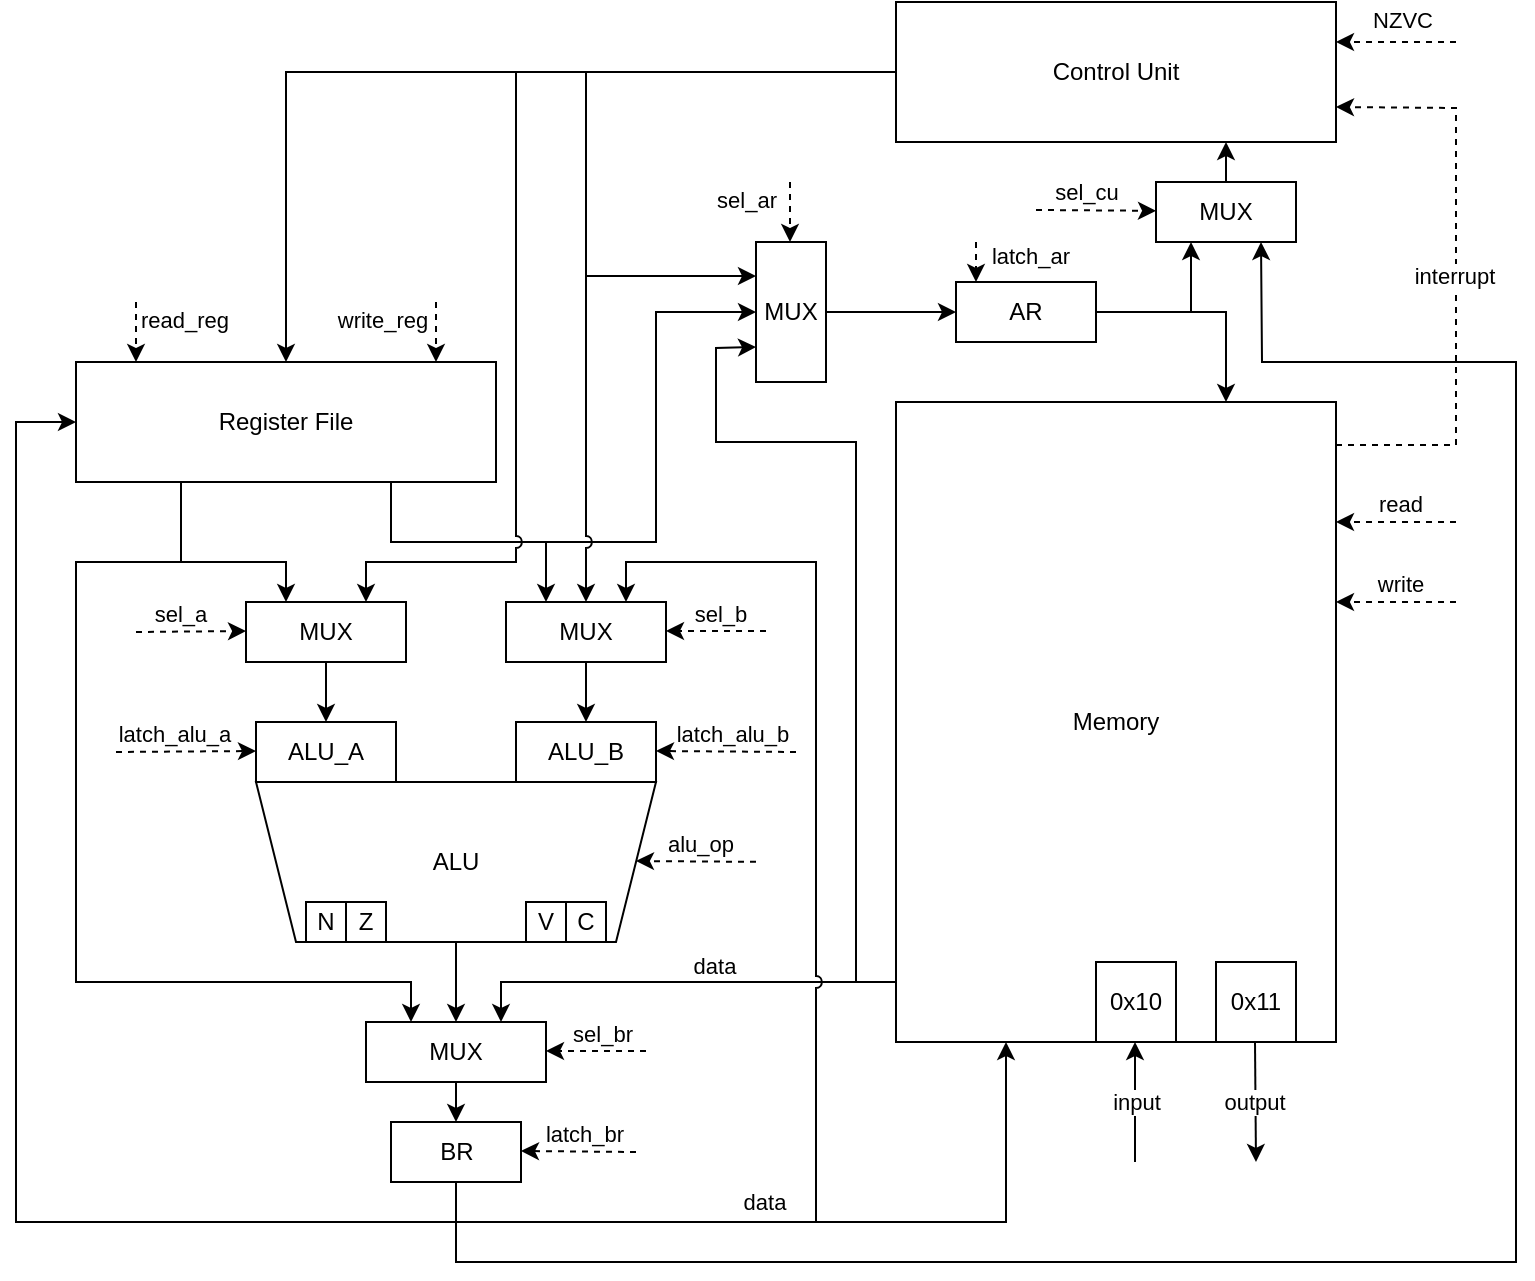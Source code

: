 <mxfile version="27.1.1">
  <diagram name="Page-1" id="099fd60b-425b-db50-ffb0-6b813814b670">
    <mxGraphModel dx="1042" dy="1642" grid="1" gridSize="10" guides="1" tooltips="1" connect="1" arrows="1" fold="1" page="1" pageScale="1" pageWidth="850" pageHeight="1100" background="none" math="0" shadow="0">
      <root>
        <mxCell id="0" />
        <mxCell id="1" parent="0" />
        <mxCell id="rqdni48BAkIkgVTTU-US-25" style="edgeStyle=orthogonalEdgeStyle;rounded=0;orthogonalLoop=1;jettySize=auto;html=1;exitX=0;exitY=0.5;exitDx=0;exitDy=0;" parent="1" source="riJFMd-E-siuRD8wx49H-23" target="riJFMd-E-siuRD8wx49H-57" edge="1">
          <mxGeometry relative="1" as="geometry" />
        </mxCell>
        <mxCell id="riJFMd-E-siuRD8wx49H-23" value="Control Unit" style="rounded=0;whiteSpace=wrap;html=1;" parent="1" vertex="1">
          <mxGeometry x="490" y="-20" width="220" height="70" as="geometry" />
        </mxCell>
        <mxCell id="rqdni48BAkIkgVTTU-US-13" style="edgeStyle=orthogonalEdgeStyle;rounded=0;orthogonalLoop=1;jettySize=auto;html=1;exitX=0.5;exitY=0;exitDx=0;exitDy=0;entryX=0.5;entryY=0;entryDx=0;entryDy=0;" parent="1" source="riJFMd-E-siuRD8wx49H-2" target="riJFMd-E-siuRD8wx49H-24" edge="1">
          <mxGeometry relative="1" as="geometry" />
        </mxCell>
        <mxCell id="riJFMd-E-siuRD8wx49H-2" value="ALU" style="shape=trapezoid;perimeter=trapezoidPerimeter;whiteSpace=wrap;html=1;fixedSize=1;direction=west;rotation=0;" parent="1" vertex="1">
          <mxGeometry x="170" y="370" width="200" height="80" as="geometry" />
        </mxCell>
        <mxCell id="riJFMd-E-siuRD8wx49H-3" value="ALU_B" style="rounded=0;whiteSpace=wrap;html=1;" parent="1" vertex="1">
          <mxGeometry x="300" y="340" width="70" height="30" as="geometry" />
        </mxCell>
        <mxCell id="riJFMd-E-siuRD8wx49H-4" value="ALU_A" style="rounded=0;whiteSpace=wrap;html=1;" parent="1" vertex="1">
          <mxGeometry x="170" y="340" width="70" height="30" as="geometry" />
        </mxCell>
        <mxCell id="rqdni48BAkIkgVTTU-US-14" style="edgeStyle=orthogonalEdgeStyle;rounded=0;orthogonalLoop=1;jettySize=auto;html=1;exitX=0.5;exitY=1;exitDx=0;exitDy=0;entryX=0.5;entryY=0;entryDx=0;entryDy=0;" parent="1" source="riJFMd-E-siuRD8wx49H-24" target="riJFMd-E-siuRD8wx49H-47" edge="1">
          <mxGeometry relative="1" as="geometry" />
        </mxCell>
        <mxCell id="riJFMd-E-siuRD8wx49H-24" value="MUX" style="rounded=0;whiteSpace=wrap;html=1;" parent="1" vertex="1">
          <mxGeometry x="225" y="490" width="90" height="30" as="geometry" />
        </mxCell>
        <mxCell id="rqdni48BAkIkgVTTU-US-12" style="edgeStyle=orthogonalEdgeStyle;rounded=0;orthogonalLoop=1;jettySize=auto;html=1;exitX=0;exitY=0.75;exitDx=0;exitDy=0;entryX=0.75;entryY=0;entryDx=0;entryDy=0;" parent="1" source="riJFMd-E-siuRD8wx49H-31" target="riJFMd-E-siuRD8wx49H-24" edge="1">
          <mxGeometry relative="1" as="geometry">
            <Array as="points">
              <mxPoint x="490" y="470" />
              <mxPoint x="293" y="470" />
            </Array>
          </mxGeometry>
        </mxCell>
        <mxCell id="riJFMd-E-siuRD8wx49H-31" value="Memory" style="rounded=0;whiteSpace=wrap;html=1;" parent="1" vertex="1">
          <mxGeometry x="490" y="180" width="220" height="320" as="geometry" />
        </mxCell>
        <mxCell id="rqdni48BAkIkgVTTU-US-2" style="edgeStyle=orthogonalEdgeStyle;rounded=0;orthogonalLoop=1;jettySize=auto;html=1;exitX=1;exitY=0.5;exitDx=0;exitDy=0;entryX=0.75;entryY=0;entryDx=0;entryDy=0;" parent="1" source="riJFMd-E-siuRD8wx49H-37" target="riJFMd-E-siuRD8wx49H-31" edge="1">
          <mxGeometry relative="1" as="geometry" />
        </mxCell>
        <mxCell id="ua7R3Qg5QjwvmVrSt5He-10" style="edgeStyle=orthogonalEdgeStyle;rounded=0;orthogonalLoop=1;jettySize=auto;html=1;exitX=1;exitY=0.5;exitDx=0;exitDy=0;entryX=0.25;entryY=1;entryDx=0;entryDy=0;" parent="1" source="riJFMd-E-siuRD8wx49H-37" target="ua7R3Qg5QjwvmVrSt5He-6" edge="1">
          <mxGeometry relative="1" as="geometry" />
        </mxCell>
        <mxCell id="riJFMd-E-siuRD8wx49H-37" value="AR" style="rounded=0;whiteSpace=wrap;html=1;" parent="1" vertex="1">
          <mxGeometry x="520" y="120" width="70" height="30" as="geometry" />
        </mxCell>
        <mxCell id="riJFMd-E-siuRD8wx49H-46" style="edgeStyle=orthogonalEdgeStyle;rounded=0;orthogonalLoop=1;jettySize=auto;html=1;exitX=0.5;exitY=1;exitDx=0;exitDy=0;entryX=0.5;entryY=0;entryDx=0;entryDy=0;" parent="1" source="riJFMd-E-siuRD8wx49H-41" target="riJFMd-E-siuRD8wx49H-3" edge="1">
          <mxGeometry relative="1" as="geometry">
            <Array as="points">
              <mxPoint x="335" y="280" />
            </Array>
          </mxGeometry>
        </mxCell>
        <mxCell id="riJFMd-E-siuRD8wx49H-41" value="MUX" style="rounded=0;whiteSpace=wrap;html=1;" parent="1" vertex="1">
          <mxGeometry x="295" y="280" width="80" height="30" as="geometry" />
        </mxCell>
        <mxCell id="rqdni48BAkIkgVTTU-US-23" style="edgeStyle=orthogonalEdgeStyle;rounded=0;orthogonalLoop=1;jettySize=auto;html=1;exitX=0.5;exitY=1;exitDx=0;exitDy=0;entryX=0;entryY=0.5;entryDx=0;entryDy=0;" parent="1" source="riJFMd-E-siuRD8wx49H-47" target="riJFMd-E-siuRD8wx49H-57" edge="1">
          <mxGeometry relative="1" as="geometry">
            <Array as="points">
              <mxPoint x="270" y="590" />
              <mxPoint x="50" y="590" />
              <mxPoint x="50" y="190" />
            </Array>
          </mxGeometry>
        </mxCell>
        <mxCell id="rqdni48BAkIkgVTTU-US-24" style="edgeStyle=orthogonalEdgeStyle;rounded=0;orthogonalLoop=1;jettySize=auto;html=1;exitX=0.5;exitY=1;exitDx=0;exitDy=0;entryX=0.25;entryY=1;entryDx=0;entryDy=0;" parent="1" source="riJFMd-E-siuRD8wx49H-47" target="riJFMd-E-siuRD8wx49H-31" edge="1">
          <mxGeometry relative="1" as="geometry" />
        </mxCell>
        <mxCell id="riJFMd-E-siuRD8wx49H-47" value="BR" style="rounded=0;whiteSpace=wrap;html=1;" parent="1" vertex="1">
          <mxGeometry x="237.5" y="540" width="65" height="30" as="geometry" />
        </mxCell>
        <mxCell id="QVSUZhxjnj2yHQhHwwUk-3" style="edgeStyle=orthogonalEdgeStyle;rounded=0;orthogonalLoop=1;jettySize=auto;html=1;exitX=0.5;exitY=1;exitDx=0;exitDy=0;entryX=0.75;entryY=0;entryDx=0;entryDy=0;jumpStyle=arc;" parent="1" source="riJFMd-E-siuRD8wx49H-47" target="riJFMd-E-siuRD8wx49H-41" edge="1">
          <mxGeometry relative="1" as="geometry">
            <Array as="points">
              <mxPoint x="270" y="590" />
              <mxPoint x="450" y="590" />
              <mxPoint x="450" y="260" />
              <mxPoint x="355" y="260" />
            </Array>
          </mxGeometry>
        </mxCell>
        <mxCell id="rqdni48BAkIkgVTTU-US-8" style="edgeStyle=orthogonalEdgeStyle;rounded=0;orthogonalLoop=1;jettySize=auto;html=1;exitX=0.75;exitY=1;exitDx=0;exitDy=0;entryX=0.25;entryY=0;entryDx=0;entryDy=0;" parent="1" source="riJFMd-E-siuRD8wx49H-57" target="riJFMd-E-siuRD8wx49H-41" edge="1">
          <mxGeometry relative="1" as="geometry" />
        </mxCell>
        <mxCell id="rqdni48BAkIkgVTTU-US-15" style="edgeStyle=orthogonalEdgeStyle;rounded=0;orthogonalLoop=1;jettySize=auto;html=1;exitX=0.25;exitY=1;exitDx=0;exitDy=0;entryX=0.25;entryY=0;entryDx=0;entryDy=0;jumpSize=6;" parent="1" source="riJFMd-E-siuRD8wx49H-57" target="riJFMd-E-siuRD8wx49H-24" edge="1">
          <mxGeometry relative="1" as="geometry">
            <Array as="points">
              <mxPoint x="132" y="260" />
              <mxPoint x="80" y="260" />
              <mxPoint x="80" y="470" />
              <mxPoint x="248" y="470" />
            </Array>
          </mxGeometry>
        </mxCell>
        <mxCell id="zS4TKSHjCkxRC6CheRrW-1" style="edgeStyle=orthogonalEdgeStyle;rounded=0;orthogonalLoop=1;jettySize=auto;html=1;exitX=0.75;exitY=1;exitDx=0;exitDy=0;entryX=0;entryY=0.5;entryDx=0;entryDy=0;" parent="1" source="riJFMd-E-siuRD8wx49H-57" target="riJFMd-E-siuRD8wx49H-66" edge="1">
          <mxGeometry relative="1" as="geometry">
            <Array as="points">
              <mxPoint x="238" y="250" />
              <mxPoint x="370" y="250" />
              <mxPoint x="370" y="135" />
            </Array>
          </mxGeometry>
        </mxCell>
        <mxCell id="ua7R3Qg5QjwvmVrSt5He-2" style="edgeStyle=orthogonalEdgeStyle;rounded=0;orthogonalLoop=1;jettySize=auto;html=1;exitX=0.25;exitY=1;exitDx=0;exitDy=0;entryX=0.25;entryY=0;entryDx=0;entryDy=0;" parent="1" source="riJFMd-E-siuRD8wx49H-57" target="ua7R3Qg5QjwvmVrSt5He-1" edge="1">
          <mxGeometry relative="1" as="geometry">
            <Array as="points">
              <mxPoint x="132" y="260" />
              <mxPoint x="185" y="260" />
            </Array>
          </mxGeometry>
        </mxCell>
        <mxCell id="riJFMd-E-siuRD8wx49H-57" value="Register File" style="rounded=0;whiteSpace=wrap;html=1;" parent="1" vertex="1">
          <mxGeometry x="80" y="160" width="210" height="60" as="geometry" />
        </mxCell>
        <mxCell id="riJFMd-E-siuRD8wx49H-67" style="edgeStyle=orthogonalEdgeStyle;rounded=0;orthogonalLoop=1;jettySize=auto;html=1;exitX=1;exitY=0.5;exitDx=0;exitDy=0;entryX=0;entryY=0.5;entryDx=0;entryDy=0;" parent="1" source="riJFMd-E-siuRD8wx49H-66" target="riJFMd-E-siuRD8wx49H-37" edge="1">
          <mxGeometry relative="1" as="geometry" />
        </mxCell>
        <mxCell id="riJFMd-E-siuRD8wx49H-66" value="MUX" style="rounded=0;whiteSpace=wrap;html=1;" parent="1" vertex="1">
          <mxGeometry x="420" y="100" width="35" height="70" as="geometry" />
        </mxCell>
        <mxCell id="riJFMd-E-siuRD8wx49H-118" value="" style="endArrow=classic;html=1;rounded=0;dashed=1;endFill=1;" parent="1" edge="1">
          <mxGeometry width="50" height="50" relative="1" as="geometry">
            <mxPoint x="770" y="240" as="sourcePoint" />
            <mxPoint x="710" y="240" as="targetPoint" />
          </mxGeometry>
        </mxCell>
        <mxCell id="riJFMd-E-siuRD8wx49H-119" value="&amp;nbsp;read&amp;nbsp; " style="edgeLabel;html=1;align=center;verticalAlign=middle;resizable=0;points=[];" parent="riJFMd-E-siuRD8wx49H-118" vertex="1" connectable="0">
          <mxGeometry x="-0.056" y="-1" relative="1" as="geometry">
            <mxPoint y="-8" as="offset" />
          </mxGeometry>
        </mxCell>
        <mxCell id="riJFMd-E-siuRD8wx49H-120" value="" style="endArrow=classic;html=1;rounded=0;dashed=1;" parent="1" edge="1">
          <mxGeometry width="50" height="50" relative="1" as="geometry">
            <mxPoint x="770" y="280" as="sourcePoint" />
            <mxPoint x="710" y="280" as="targetPoint" />
          </mxGeometry>
        </mxCell>
        <mxCell id="riJFMd-E-siuRD8wx49H-121" value="write" style="edgeLabel;html=1;align=center;verticalAlign=middle;resizable=0;points=[];" parent="riJFMd-E-siuRD8wx49H-120" vertex="1" connectable="0">
          <mxGeometry x="-0.056" y="-1" relative="1" as="geometry">
            <mxPoint y="-8" as="offset" />
          </mxGeometry>
        </mxCell>
        <mxCell id="riJFMd-E-siuRD8wx49H-138" value="" style="endArrow=classic;html=1;rounded=0;dashed=1;" parent="1" edge="1">
          <mxGeometry width="50" height="50" relative="1" as="geometry">
            <mxPoint x="425" y="294.5" as="sourcePoint" />
            <mxPoint x="375" y="294.5" as="targetPoint" />
          </mxGeometry>
        </mxCell>
        <mxCell id="riJFMd-E-siuRD8wx49H-139" value="sel_b" style="edgeLabel;html=1;align=center;verticalAlign=middle;resizable=0;points=[];" parent="riJFMd-E-siuRD8wx49H-138" vertex="1" connectable="0">
          <mxGeometry x="-0.056" y="-1" relative="1" as="geometry">
            <mxPoint y="-8" as="offset" />
          </mxGeometry>
        </mxCell>
        <mxCell id="riJFMd-E-siuRD8wx49H-147" value="N" style="rounded=0;whiteSpace=wrap;html=1;" parent="1" vertex="1">
          <mxGeometry x="195" y="430" width="20" height="20" as="geometry" />
        </mxCell>
        <mxCell id="riJFMd-E-siuRD8wx49H-148" value="Z" style="rounded=0;whiteSpace=wrap;html=1;" parent="1" vertex="1">
          <mxGeometry x="215" y="430" width="20" height="20" as="geometry" />
        </mxCell>
        <mxCell id="riJFMd-E-siuRD8wx49H-150" value="V" style="rounded=0;whiteSpace=wrap;html=1;" parent="1" vertex="1">
          <mxGeometry x="305" y="430" width="20" height="20" as="geometry" />
        </mxCell>
        <mxCell id="riJFMd-E-siuRD8wx49H-151" value="C" style="rounded=0;whiteSpace=wrap;html=1;" parent="1" vertex="1">
          <mxGeometry x="325" y="430" width="20" height="20" as="geometry" />
        </mxCell>
        <mxCell id="riJFMd-E-siuRD8wx49H-156" value="" style="endArrow=classic;html=1;rounded=0;dashed=1;" parent="1" edge="1">
          <mxGeometry width="50" height="50" relative="1" as="geometry">
            <mxPoint x="420" y="409.92" as="sourcePoint" />
            <mxPoint x="360" y="409.5" as="targetPoint" />
          </mxGeometry>
        </mxCell>
        <mxCell id="riJFMd-E-siuRD8wx49H-157" value="alu_op" style="edgeLabel;html=1;align=center;verticalAlign=middle;resizable=0;points=[];" parent="riJFMd-E-siuRD8wx49H-156" vertex="1" connectable="0">
          <mxGeometry x="-0.056" y="-1" relative="1" as="geometry">
            <mxPoint y="-8" as="offset" />
          </mxGeometry>
        </mxCell>
        <mxCell id="EaKisJZvBfBLLmFNlHl6-3" value="" style="endArrow=classic;html=1;rounded=0;dashed=1;entryX=0.25;entryY=1;entryDx=0;entryDy=0;" parent="1" edge="1">
          <mxGeometry width="50" height="50" relative="1" as="geometry">
            <mxPoint x="770" as="sourcePoint" />
            <mxPoint x="710" y="-1.137e-13" as="targetPoint" />
          </mxGeometry>
        </mxCell>
        <mxCell id="EaKisJZvBfBLLmFNlHl6-4" value="NZVC" style="edgeLabel;html=1;align=center;verticalAlign=middle;resizable=0;points=[];" parent="EaKisJZvBfBLLmFNlHl6-3" vertex="1" connectable="0">
          <mxGeometry x="-0.056" y="-3" relative="1" as="geometry">
            <mxPoint x="1" y="-8" as="offset" />
          </mxGeometry>
        </mxCell>
        <mxCell id="EaKisJZvBfBLLmFNlHl6-6" value="" style="endArrow=classic;html=1;rounded=0;dashed=1;entryX=1;entryY=0.75;entryDx=0;entryDy=0;" parent="1" target="riJFMd-E-siuRD8wx49H-23" edge="1">
          <mxGeometry width="50" height="50" relative="1" as="geometry">
            <mxPoint x="710" y="201.5" as="sourcePoint" />
            <mxPoint x="710" y="68.5" as="targetPoint" />
            <Array as="points">
              <mxPoint x="770" y="201.5" />
              <mxPoint x="770" y="138.5" />
              <mxPoint x="770" y="33" />
            </Array>
          </mxGeometry>
        </mxCell>
        <mxCell id="rqdni48BAkIkgVTTU-US-32" value="interrupt" style="edgeLabel;html=1;align=center;verticalAlign=middle;resizable=0;points=[];" parent="EaKisJZvBfBLLmFNlHl6-6" vertex="1" connectable="0">
          <mxGeometry x="-0.024" y="1" relative="1" as="geometry">
            <mxPoint y="-4" as="offset" />
          </mxGeometry>
        </mxCell>
        <mxCell id="rqdni48BAkIkgVTTU-US-27" value="0x11" style="rounded=0;whiteSpace=wrap;html=1;" parent="1" vertex="1">
          <mxGeometry x="650" y="460" width="40" height="40" as="geometry" />
        </mxCell>
        <mxCell id="rqdni48BAkIkgVTTU-US-28" value="0x10" style="rounded=0;whiteSpace=wrap;html=1;" parent="1" vertex="1">
          <mxGeometry x="590" y="460" width="40" height="40" as="geometry" />
        </mxCell>
        <mxCell id="rqdni48BAkIkgVTTU-US-29" value="" style="endArrow=classic;html=1;rounded=0;" parent="1" edge="1">
          <mxGeometry width="50" height="50" relative="1" as="geometry">
            <mxPoint x="609.5" y="560" as="sourcePoint" />
            <mxPoint x="609.5" y="500" as="targetPoint" />
          </mxGeometry>
        </mxCell>
        <mxCell id="rqdni48BAkIkgVTTU-US-35" value="input" style="edgeLabel;html=1;align=center;verticalAlign=middle;resizable=0;points=[];" parent="rqdni48BAkIkgVTTU-US-29" vertex="1" connectable="0">
          <mxGeometry x="-0.067" y="2" relative="1" as="geometry">
            <mxPoint x="2" y="-2" as="offset" />
          </mxGeometry>
        </mxCell>
        <mxCell id="rqdni48BAkIkgVTTU-US-30" value="" style="endArrow=classic;html=1;rounded=0;" parent="1" edge="1">
          <mxGeometry width="50" height="50" relative="1" as="geometry">
            <mxPoint x="669.5" y="500" as="sourcePoint" />
            <mxPoint x="670" y="560" as="targetPoint" />
          </mxGeometry>
        </mxCell>
        <mxCell id="rqdni48BAkIkgVTTU-US-36" value="output" style="edgeLabel;html=1;align=center;verticalAlign=middle;resizable=0;points=[];" parent="rqdni48BAkIkgVTTU-US-30" vertex="1" connectable="0">
          <mxGeometry x="-0.034" y="-3" relative="1" as="geometry">
            <mxPoint x="2" y="1" as="offset" />
          </mxGeometry>
        </mxCell>
        <mxCell id="rqdni48BAkIkgVTTU-US-37" value="" style="endArrow=classic;html=1;rounded=0;dashed=1;" parent="1" edge="1">
          <mxGeometry width="50" height="50" relative="1" as="geometry">
            <mxPoint x="530" y="100" as="sourcePoint" />
            <mxPoint x="530" y="120" as="targetPoint" />
          </mxGeometry>
        </mxCell>
        <mxCell id="rqdni48BAkIkgVTTU-US-38" value="latch_ar" style="edgeLabel;html=1;align=center;verticalAlign=middle;resizable=0;points=[];" parent="rqdni48BAkIkgVTTU-US-37" vertex="1" connectable="0">
          <mxGeometry x="-0.056" y="-4" relative="1" as="geometry">
            <mxPoint x="31" y="-3" as="offset" />
          </mxGeometry>
        </mxCell>
        <mxCell id="rqdni48BAkIkgVTTU-US-42" value="" style="endArrow=classic;html=1;rounded=0;dashed=1;" parent="1" edge="1">
          <mxGeometry width="50" height="50" relative="1" as="geometry">
            <mxPoint x="437" y="70" as="sourcePoint" />
            <mxPoint x="437" y="100" as="targetPoint" />
          </mxGeometry>
        </mxCell>
        <mxCell id="rqdni48BAkIkgVTTU-US-43" value="sel_ar" style="edgeLabel;html=1;align=center;verticalAlign=middle;resizable=0;points=[];" parent="rqdni48BAkIkgVTTU-US-42" vertex="1" connectable="0">
          <mxGeometry x="-0.056" y="-4" relative="1" as="geometry">
            <mxPoint x="-18" y="-5" as="offset" />
          </mxGeometry>
        </mxCell>
        <mxCell id="rqdni48BAkIkgVTTU-US-44" value="" style="endArrow=classic;html=1;rounded=0;dashed=1;" parent="1" edge="1">
          <mxGeometry width="50" height="50" relative="1" as="geometry">
            <mxPoint x="365" y="504.5" as="sourcePoint" />
            <mxPoint x="315" y="504.5" as="targetPoint" />
          </mxGeometry>
        </mxCell>
        <mxCell id="rqdni48BAkIkgVTTU-US-45" value="sel_br" style="edgeLabel;html=1;align=center;verticalAlign=middle;resizable=0;points=[];" parent="rqdni48BAkIkgVTTU-US-44" vertex="1" connectable="0">
          <mxGeometry x="-0.056" y="-1" relative="1" as="geometry">
            <mxPoint x="1" y="-8" as="offset" />
          </mxGeometry>
        </mxCell>
        <mxCell id="rqdni48BAkIkgVTTU-US-46" value="" style="endArrow=classic;html=1;rounded=0;dashed=1;" parent="1" edge="1">
          <mxGeometry width="50" height="50" relative="1" as="geometry">
            <mxPoint x="360" y="555" as="sourcePoint" />
            <mxPoint x="302.5" y="554.5" as="targetPoint" />
          </mxGeometry>
        </mxCell>
        <mxCell id="rqdni48BAkIkgVTTU-US-47" value="latch_br" style="edgeLabel;html=1;align=center;verticalAlign=middle;resizable=0;points=[];" parent="rqdni48BAkIkgVTTU-US-46" vertex="1" connectable="0">
          <mxGeometry x="-0.056" y="-1" relative="1" as="geometry">
            <mxPoint x="1" y="-8" as="offset" />
          </mxGeometry>
        </mxCell>
        <mxCell id="rqdni48BAkIkgVTTU-US-49" value="" style="endArrow=classic;html=1;rounded=0;dashed=1;" parent="1" edge="1">
          <mxGeometry width="50" height="50" relative="1" as="geometry">
            <mxPoint x="440" y="355" as="sourcePoint" />
            <mxPoint x="370" y="354.5" as="targetPoint" />
          </mxGeometry>
        </mxCell>
        <mxCell id="rqdni48BAkIkgVTTU-US-50" value="latch_alu_b" style="edgeLabel;html=1;align=center;verticalAlign=middle;resizable=0;points=[];" parent="rqdni48BAkIkgVTTU-US-49" vertex="1" connectable="0">
          <mxGeometry x="-0.056" y="-1" relative="1" as="geometry">
            <mxPoint x="1" y="-8" as="offset" />
          </mxGeometry>
        </mxCell>
        <mxCell id="rqdni48BAkIkgVTTU-US-51" value="" style="endArrow=classic;html=1;rounded=0;dashed=1;" parent="1" edge="1">
          <mxGeometry width="50" height="50" relative="1" as="geometry">
            <mxPoint x="100" y="355" as="sourcePoint" />
            <mxPoint x="170" y="354.5" as="targetPoint" />
          </mxGeometry>
        </mxCell>
        <mxCell id="rqdni48BAkIkgVTTU-US-52" value="latch_alu_a" style="edgeLabel;html=1;align=center;verticalAlign=middle;resizable=0;points=[];" parent="rqdni48BAkIkgVTTU-US-51" vertex="1" connectable="0">
          <mxGeometry x="-0.056" y="-1" relative="1" as="geometry">
            <mxPoint x="-4" y="-10" as="offset" />
          </mxGeometry>
        </mxCell>
        <mxCell id="rqdni48BAkIkgVTTU-US-54" value="data" style="edgeLabel;html=1;align=center;verticalAlign=middle;resizable=0;points=[];" parent="1" vertex="1" connectable="0">
          <mxGeometry x="410" y="580" as="geometry">
            <mxPoint x="14" as="offset" />
          </mxGeometry>
        </mxCell>
        <mxCell id="rqdni48BAkIkgVTTU-US-55" value="data" style="edgeLabel;html=1;align=center;verticalAlign=middle;resizable=0;points=[];" parent="1" vertex="1" connectable="0">
          <mxGeometry x="385" y="462" as="geometry">
            <mxPoint x="14" as="offset" />
          </mxGeometry>
        </mxCell>
        <mxCell id="rqdni48BAkIkgVTTU-US-57" value="" style="endArrow=classic;html=1;rounded=0;dashed=1;" parent="1" edge="1">
          <mxGeometry width="50" height="50" relative="1" as="geometry">
            <mxPoint x="110" y="130" as="sourcePoint" />
            <mxPoint x="110" y="160" as="targetPoint" />
          </mxGeometry>
        </mxCell>
        <mxCell id="rqdni48BAkIkgVTTU-US-58" value="read_reg" style="edgeLabel;html=1;align=center;verticalAlign=middle;resizable=0;points=[];" parent="rqdni48BAkIkgVTTU-US-57" vertex="1" connectable="0">
          <mxGeometry x="-0.056" y="-4" relative="1" as="geometry">
            <mxPoint x="28" y="-5" as="offset" />
          </mxGeometry>
        </mxCell>
        <mxCell id="rqdni48BAkIkgVTTU-US-59" value="" style="endArrow=classic;html=1;rounded=0;dashed=1;" parent="1" edge="1">
          <mxGeometry width="50" height="50" relative="1" as="geometry">
            <mxPoint x="260" y="130" as="sourcePoint" />
            <mxPoint x="260" y="160" as="targetPoint" />
          </mxGeometry>
        </mxCell>
        <mxCell id="rqdni48BAkIkgVTTU-US-60" value="write_reg" style="edgeLabel;html=1;align=center;verticalAlign=middle;resizable=0;points=[];" parent="rqdni48BAkIkgVTTU-US-59" vertex="1" connectable="0">
          <mxGeometry x="-0.056" y="-4" relative="1" as="geometry">
            <mxPoint x="-23" y="-5" as="offset" />
          </mxGeometry>
        </mxCell>
        <mxCell id="zS4TKSHjCkxRC6CheRrW-2" value="" style="endArrow=classic;html=1;rounded=0;entryX=0;entryY=0.75;entryDx=0;entryDy=0;" parent="1" target="riJFMd-E-siuRD8wx49H-66" edge="1">
          <mxGeometry width="50" height="50" relative="1" as="geometry">
            <mxPoint x="480" y="470" as="sourcePoint" />
            <mxPoint x="400" y="160" as="targetPoint" />
            <Array as="points">
              <mxPoint x="470" y="470" />
              <mxPoint x="470" y="200" />
              <mxPoint x="400" y="200" />
              <mxPoint x="400" y="153" />
            </Array>
          </mxGeometry>
        </mxCell>
        <mxCell id="QVSUZhxjnj2yHQhHwwUk-1" style="edgeStyle=orthogonalEdgeStyle;rounded=0;orthogonalLoop=1;jettySize=auto;html=1;exitX=0;exitY=0.5;exitDx=0;exitDy=0;entryX=0.5;entryY=0;entryDx=0;entryDy=0;jumpStyle=arc;" parent="1" source="riJFMd-E-siuRD8wx49H-23" target="riJFMd-E-siuRD8wx49H-41" edge="1">
          <mxGeometry relative="1" as="geometry" />
        </mxCell>
        <mxCell id="rqdni48BAkIkgVTTU-US-21" value="" style="endArrow=classic;html=1;rounded=0;" parent="1" edge="1">
          <mxGeometry width="50" height="50" relative="1" as="geometry">
            <mxPoint x="335" y="117" as="sourcePoint" />
            <mxPoint x="420" y="117" as="targetPoint" />
          </mxGeometry>
        </mxCell>
        <mxCell id="ua7R3Qg5QjwvmVrSt5He-3" style="edgeStyle=orthogonalEdgeStyle;rounded=0;orthogonalLoop=1;jettySize=auto;html=1;exitX=0.5;exitY=1;exitDx=0;exitDy=0;entryX=0.5;entryY=0;entryDx=0;entryDy=0;" parent="1" source="ua7R3Qg5QjwvmVrSt5He-1" target="riJFMd-E-siuRD8wx49H-4" edge="1">
          <mxGeometry relative="1" as="geometry" />
        </mxCell>
        <mxCell id="ua7R3Qg5QjwvmVrSt5He-1" value="MUX" style="rounded=0;whiteSpace=wrap;html=1;" parent="1" vertex="1">
          <mxGeometry x="165" y="280" width="80" height="30" as="geometry" />
        </mxCell>
        <mxCell id="ua7R3Qg5QjwvmVrSt5He-12" style="edgeStyle=orthogonalEdgeStyle;rounded=0;orthogonalLoop=1;jettySize=auto;html=1;exitX=0.5;exitY=0;exitDx=0;exitDy=0;entryX=0.75;entryY=1;entryDx=0;entryDy=0;" parent="1" source="ua7R3Qg5QjwvmVrSt5He-6" target="riJFMd-E-siuRD8wx49H-23" edge="1">
          <mxGeometry relative="1" as="geometry" />
        </mxCell>
        <mxCell id="ua7R3Qg5QjwvmVrSt5He-6" value="MUX" style="rounded=0;whiteSpace=wrap;html=1;" parent="1" vertex="1">
          <mxGeometry x="620" y="70" width="70" height="30" as="geometry" />
        </mxCell>
        <mxCell id="ua7R3Qg5QjwvmVrSt5He-7" style="edgeStyle=orthogonalEdgeStyle;rounded=0;orthogonalLoop=1;jettySize=auto;html=1;exitX=0;exitY=0.5;exitDx=0;exitDy=0;entryX=0.75;entryY=0;entryDx=0;entryDy=0;jumpStyle=arc;" parent="1" source="riJFMd-E-siuRD8wx49H-23" target="ua7R3Qg5QjwvmVrSt5He-1" edge="1">
          <mxGeometry relative="1" as="geometry">
            <Array as="points">
              <mxPoint x="300" y="15" />
              <mxPoint x="300" y="260" />
              <mxPoint x="225" y="260" />
            </Array>
          </mxGeometry>
        </mxCell>
        <mxCell id="ua7R3Qg5QjwvmVrSt5He-14" value="" style="endArrow=classic;html=1;rounded=0;exitX=0.5;exitY=1;exitDx=0;exitDy=0;entryX=0.75;entryY=1;entryDx=0;entryDy=0;" parent="1" source="riJFMd-E-siuRD8wx49H-47" target="ua7R3Qg5QjwvmVrSt5He-6" edge="1">
          <mxGeometry width="50" height="50" relative="1" as="geometry">
            <mxPoint x="350" y="640" as="sourcePoint" />
            <mxPoint x="340" y="680" as="targetPoint" />
            <Array as="points">
              <mxPoint x="270" y="610" />
              <mxPoint x="800" y="610" />
              <mxPoint x="800" y="160" />
              <mxPoint x="673" y="160" />
            </Array>
          </mxGeometry>
        </mxCell>
        <mxCell id="ua7R3Qg5QjwvmVrSt5He-16" value="" style="endArrow=classic;html=1;rounded=0;dashed=1;" parent="1" edge="1">
          <mxGeometry width="50" height="50" relative="1" as="geometry">
            <mxPoint x="560" y="84" as="sourcePoint" />
            <mxPoint x="620" y="84.41" as="targetPoint" />
          </mxGeometry>
        </mxCell>
        <mxCell id="ua7R3Qg5QjwvmVrSt5He-17" value="sel_cu" style="edgeLabel;html=1;align=center;verticalAlign=middle;resizable=0;points=[];" parent="ua7R3Qg5QjwvmVrSt5He-16" vertex="1" connectable="0">
          <mxGeometry x="-0.056" y="-1" relative="1" as="geometry">
            <mxPoint x="-4" y="-10" as="offset" />
          </mxGeometry>
        </mxCell>
        <mxCell id="VKz5n5FhvgQKnVYOfH1z-1" value="" style="endArrow=classic;html=1;rounded=0;dashed=1;" edge="1" parent="1">
          <mxGeometry width="50" height="50" relative="1" as="geometry">
            <mxPoint x="110" y="295" as="sourcePoint" />
            <mxPoint x="165" y="294.5" as="targetPoint" />
          </mxGeometry>
        </mxCell>
        <mxCell id="VKz5n5FhvgQKnVYOfH1z-2" value="sel_a" style="edgeLabel;html=1;align=center;verticalAlign=middle;resizable=0;points=[];" vertex="1" connectable="0" parent="VKz5n5FhvgQKnVYOfH1z-1">
          <mxGeometry x="-0.056" y="-1" relative="1" as="geometry">
            <mxPoint x="-4" y="-10" as="offset" />
          </mxGeometry>
        </mxCell>
      </root>
    </mxGraphModel>
  </diagram>
</mxfile>
